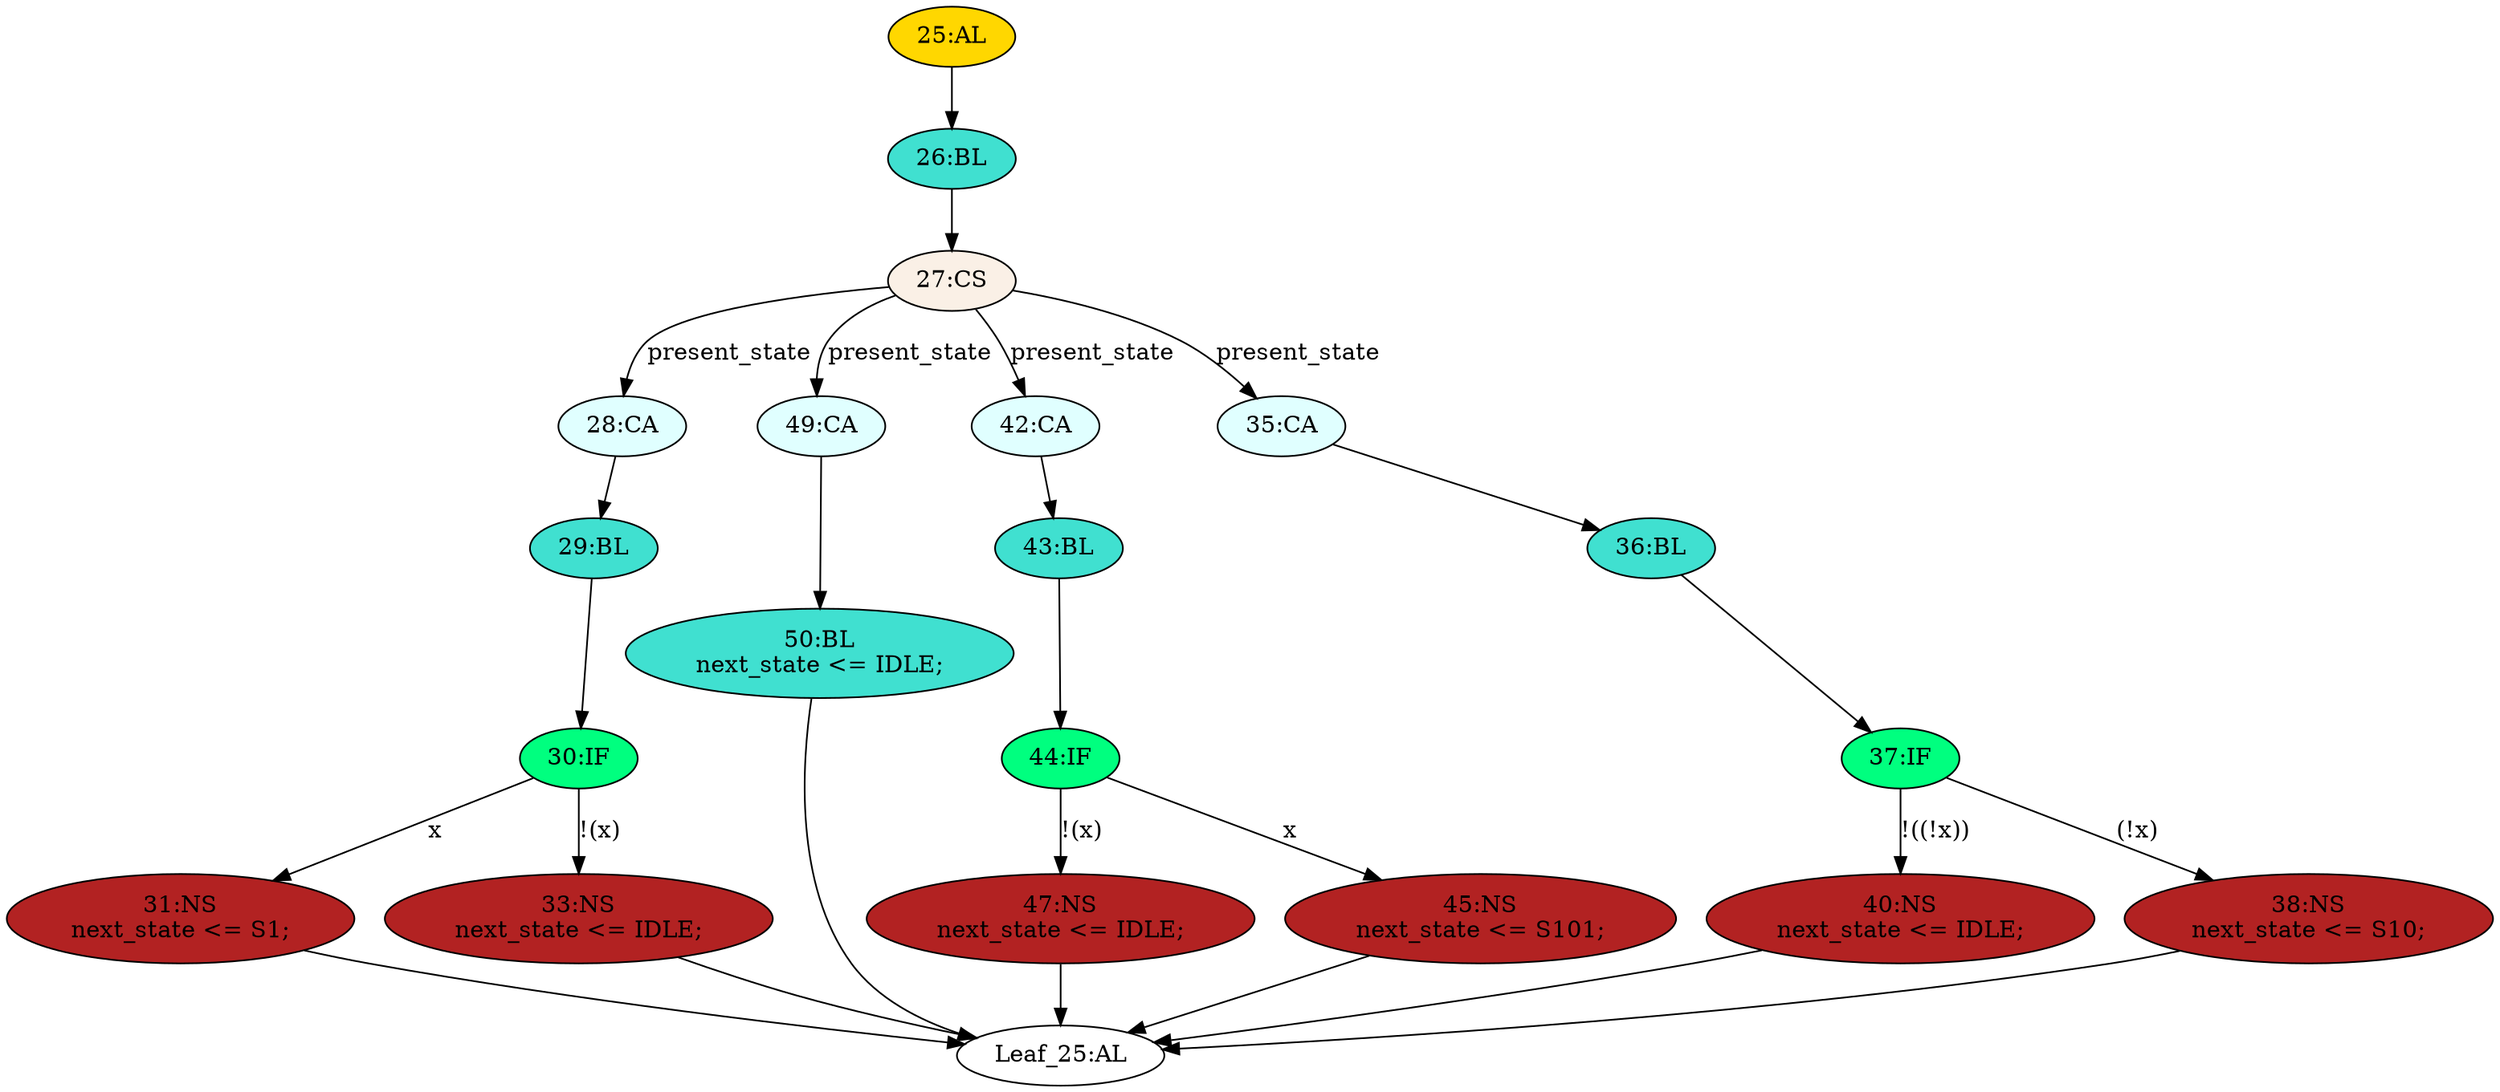strict digraph "" {
	node [label="\N"];
	"25:AL"	[ast="<pyverilog.vparser.ast.Always object at 0x7f7bd6fb9790>",
		clk_sens=False,
		fillcolor=gold,
		label="25:AL",
		sens="[]",
		statements="[]",
		style=filled,
		typ=Always,
		use_var="['x', 'present_state']"];
	"26:BL"	[ast="<pyverilog.vparser.ast.Block object at 0x7f7bd6fb9850>",
		fillcolor=turquoise,
		label="26:BL",
		statements="[]",
		style=filled,
		typ=Block];
	"25:AL" -> "26:BL"	[cond="[]",
		lineno=None];
	"Leaf_25:AL"	[def_var="['next_state']",
		label="Leaf_25:AL"];
	"50:BL"	[ast="<pyverilog.vparser.ast.Block object at 0x7f7bd6ae5290>",
		fillcolor=turquoise,
		label="50:BL
next_state <= IDLE;",
		statements="[<pyverilog.vparser.ast.NonblockingSubstitution object at 0x7f7bd6ae52d0>]",
		style=filled,
		typ=Block];
	"50:BL" -> "Leaf_25:AL"	[cond="[]",
		lineno=None];
	"37:IF"	[ast="<pyverilog.vparser.ast.IfStatement object at 0x7f7bd6fb9ad0>",
		fillcolor=springgreen,
		label="37:IF",
		statements="[]",
		style=filled,
		typ=IfStatement];
	"40:NS"	[ast="<pyverilog.vparser.ast.NonblockingSubstitution object at 0x7f7bd6fb9b10>",
		fillcolor=firebrick,
		label="40:NS
next_state <= IDLE;",
		statements="[<pyverilog.vparser.ast.NonblockingSubstitution object at 0x7f7bd6fb9b10>]",
		style=filled,
		typ=NonblockingSubstitution];
	"37:IF" -> "40:NS"	[cond="['x']",
		label="!((!x))",
		lineno=37];
	"38:NS"	[ast="<pyverilog.vparser.ast.NonblockingSubstitution object at 0x7f7bd6fb9c50>",
		fillcolor=firebrick,
		label="38:NS
next_state <= S10;",
		statements="[<pyverilog.vparser.ast.NonblockingSubstitution object at 0x7f7bd6fb9c50>]",
		style=filled,
		typ=NonblockingSubstitution];
	"37:IF" -> "38:NS"	[cond="['x']",
		label="(!x)",
		lineno=37];
	"43:BL"	[ast="<pyverilog.vparser.ast.Block object at 0x7f7bd6fb9e90>",
		fillcolor=turquoise,
		label="43:BL",
		statements="[]",
		style=filled,
		typ=Block];
	"44:IF"	[ast="<pyverilog.vparser.ast.IfStatement object at 0x7f7bd6fb9ed0>",
		fillcolor=springgreen,
		label="44:IF",
		statements="[]",
		style=filled,
		typ=IfStatement];
	"43:BL" -> "44:IF"	[cond="[]",
		lineno=None];
	"40:NS" -> "Leaf_25:AL"	[cond="[]",
		lineno=None];
	"47:NS"	[ast="<pyverilog.vparser.ast.NonblockingSubstitution object at 0x7f7bd6fb9f10>",
		fillcolor=firebrick,
		label="47:NS
next_state <= IDLE;",
		statements="[<pyverilog.vparser.ast.NonblockingSubstitution object at 0x7f7bd6fb9f10>]",
		style=filled,
		typ=NonblockingSubstitution];
	"47:NS" -> "Leaf_25:AL"	[cond="[]",
		lineno=None];
	"31:NS"	[ast="<pyverilog.vparser.ast.NonblockingSubstitution object at 0x7f7bd6fb95d0>",
		fillcolor=firebrick,
		label="31:NS
next_state <= S1;",
		statements="[<pyverilog.vparser.ast.NonblockingSubstitution object at 0x7f7bd6fb95d0>]",
		style=filled,
		typ=NonblockingSubstitution];
	"31:NS" -> "Leaf_25:AL"	[cond="[]",
		lineno=None];
	"27:CS"	[ast="<pyverilog.vparser.ast.CaseStatement object at 0x7f7bd6fb9890>",
		fillcolor=linen,
		label="27:CS",
		statements="[]",
		style=filled,
		typ=CaseStatement];
	"26:BL" -> "27:CS"	[cond="[]",
		lineno=None];
	"28:CA"	[ast="<pyverilog.vparser.ast.Case object at 0x7f7bd6fb9950>",
		fillcolor=lightcyan,
		label="28:CA",
		statements="[]",
		style=filled,
		typ=Case];
	"27:CS" -> "28:CA"	[cond="['present_state']",
		label=present_state,
		lineno=27];
	"49:CA"	[ast="<pyverilog.vparser.ast.Case object at 0x7f7bd6ae5210>",
		fillcolor=lightcyan,
		label="49:CA",
		statements="[]",
		style=filled,
		typ=Case];
	"27:CS" -> "49:CA"	[cond="['present_state']",
		label=present_state,
		lineno=27];
	"42:CA"	[ast="<pyverilog.vparser.ast.Case object at 0x7f7bd6fb9e10>",
		fillcolor=lightcyan,
		label="42:CA",
		statements="[]",
		style=filled,
		typ=Case];
	"27:CS" -> "42:CA"	[cond="['present_state']",
		label=present_state,
		lineno=27];
	"35:CA"	[ast="<pyverilog.vparser.ast.Case object at 0x7f7bd6fb9a10>",
		fillcolor=lightcyan,
		label="35:CA",
		statements="[]",
		style=filled,
		typ=Case];
	"27:CS" -> "35:CA"	[cond="['present_state']",
		label=present_state,
		lineno=27];
	"29:BL"	[ast="<pyverilog.vparser.ast.Block object at 0x7f7bd6fb99d0>",
		fillcolor=turquoise,
		label="29:BL",
		statements="[]",
		style=filled,
		typ=Block];
	"28:CA" -> "29:BL"	[cond="[]",
		lineno=None];
	"49:CA" -> "50:BL"	[cond="[]",
		lineno=None];
	"45:NS"	[ast="<pyverilog.vparser.ast.NonblockingSubstitution object at 0x7f7bd6ae5090>",
		fillcolor=firebrick,
		label="45:NS
next_state <= S101;",
		statements="[<pyverilog.vparser.ast.NonblockingSubstitution object at 0x7f7bd6ae5090>]",
		style=filled,
		typ=NonblockingSubstitution];
	"45:NS" -> "Leaf_25:AL"	[cond="[]",
		lineno=None];
	"30:IF"	[ast="<pyverilog.vparser.ast.IfStatement object at 0x7f7bd6fb9090>",
		fillcolor=springgreen,
		label="30:IF",
		statements="[]",
		style=filled,
		typ=IfStatement];
	"29:BL" -> "30:IF"	[cond="[]",
		lineno=None];
	"44:IF" -> "47:NS"	[cond="['x']",
		label="!(x)",
		lineno=44];
	"44:IF" -> "45:NS"	[cond="['x']",
		label=x,
		lineno=44];
	"42:CA" -> "43:BL"	[cond="[]",
		lineno=None];
	"38:NS" -> "Leaf_25:AL"	[cond="[]",
		lineno=None];
	"36:BL"	[ast="<pyverilog.vparser.ast.Block object at 0x7f7bd6fb9a90>",
		fillcolor=turquoise,
		label="36:BL",
		statements="[]",
		style=filled,
		typ=Block];
	"35:CA" -> "36:BL"	[cond="[]",
		lineno=None];
	"36:BL" -> "37:IF"	[cond="[]",
		lineno=None];
	"30:IF" -> "31:NS"	[cond="['x']",
		label=x,
		lineno=30];
	"33:NS"	[ast="<pyverilog.vparser.ast.NonblockingSubstitution object at 0x7f7bd6fb9410>",
		fillcolor=firebrick,
		label="33:NS
next_state <= IDLE;",
		statements="[<pyverilog.vparser.ast.NonblockingSubstitution object at 0x7f7bd6fb9410>]",
		style=filled,
		typ=NonblockingSubstitution];
	"30:IF" -> "33:NS"	[cond="['x']",
		label="!(x)",
		lineno=30];
	"33:NS" -> "Leaf_25:AL"	[cond="[]",
		lineno=None];
}
